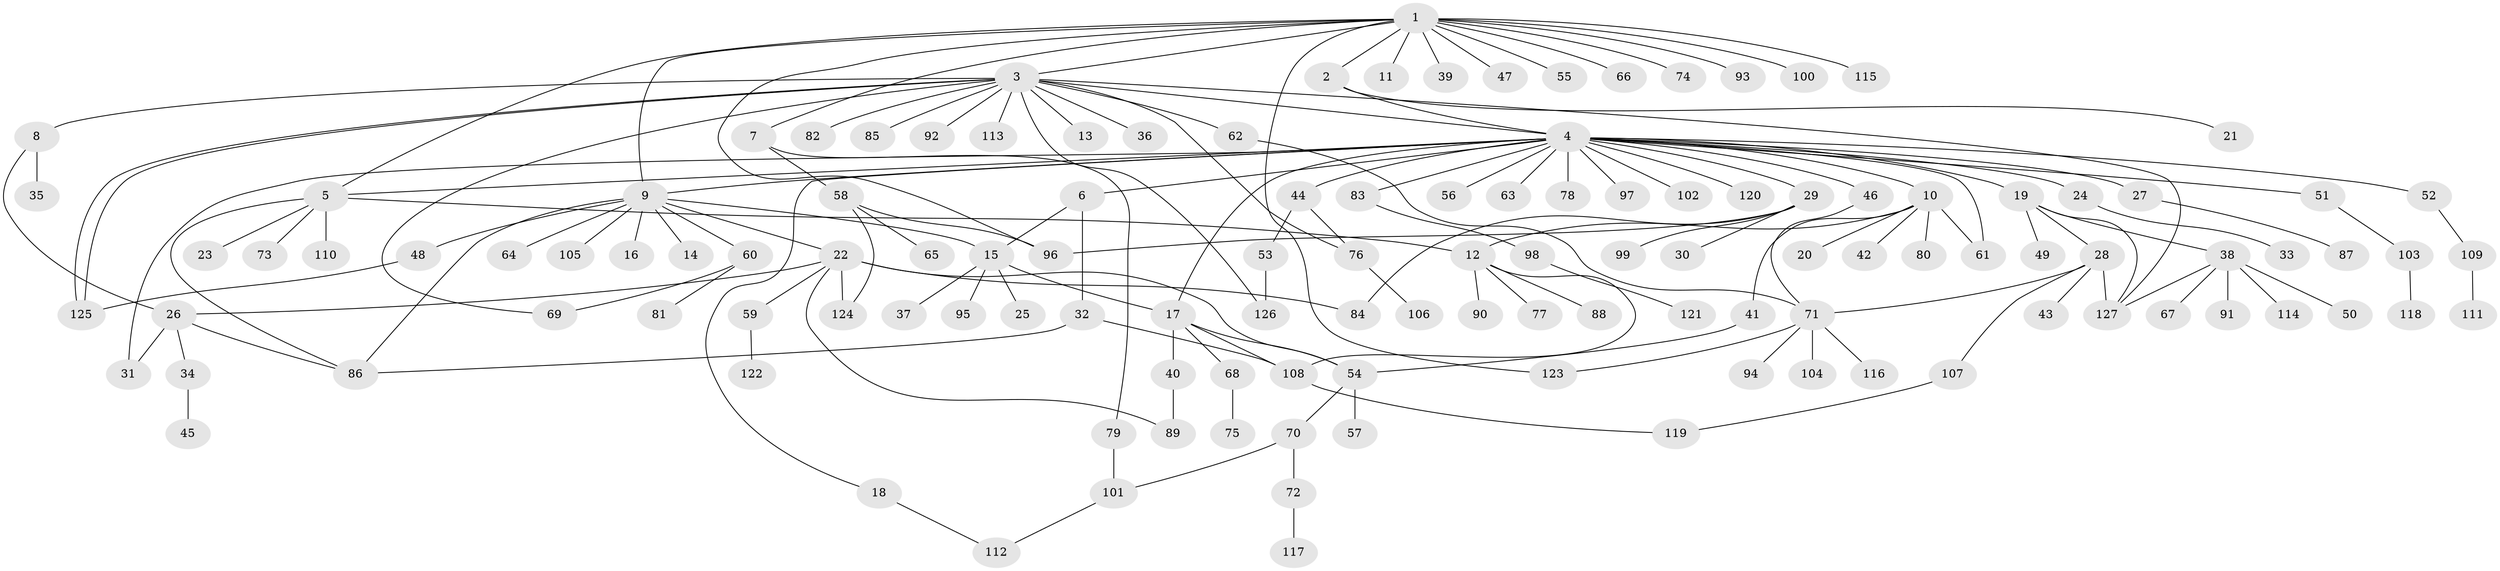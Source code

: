 // coarse degree distribution, {15: 0.010101010101010102, 2: 0.2222222222222222, 14: 0.010101010101010102, 29: 0.010101010101010102, 6: 0.04040404040404041, 4: 0.0707070707070707, 3: 0.04040404040404041, 10: 0.010101010101010102, 1: 0.5353535353535354, 5: 0.030303030303030304, 7: 0.020202020202020204}
// Generated by graph-tools (version 1.1) at 2025/41/03/06/25 10:41:46]
// undirected, 127 vertices, 161 edges
graph export_dot {
graph [start="1"]
  node [color=gray90,style=filled];
  1;
  2;
  3;
  4;
  5;
  6;
  7;
  8;
  9;
  10;
  11;
  12;
  13;
  14;
  15;
  16;
  17;
  18;
  19;
  20;
  21;
  22;
  23;
  24;
  25;
  26;
  27;
  28;
  29;
  30;
  31;
  32;
  33;
  34;
  35;
  36;
  37;
  38;
  39;
  40;
  41;
  42;
  43;
  44;
  45;
  46;
  47;
  48;
  49;
  50;
  51;
  52;
  53;
  54;
  55;
  56;
  57;
  58;
  59;
  60;
  61;
  62;
  63;
  64;
  65;
  66;
  67;
  68;
  69;
  70;
  71;
  72;
  73;
  74;
  75;
  76;
  77;
  78;
  79;
  80;
  81;
  82;
  83;
  84;
  85;
  86;
  87;
  88;
  89;
  90;
  91;
  92;
  93;
  94;
  95;
  96;
  97;
  98;
  99;
  100;
  101;
  102;
  103;
  104;
  105;
  106;
  107;
  108;
  109;
  110;
  111;
  112;
  113;
  114;
  115;
  116;
  117;
  118;
  119;
  120;
  121;
  122;
  123;
  124;
  125;
  126;
  127;
  1 -- 2;
  1 -- 3;
  1 -- 5;
  1 -- 7;
  1 -- 9;
  1 -- 11;
  1 -- 39;
  1 -- 47;
  1 -- 55;
  1 -- 66;
  1 -- 74;
  1 -- 93;
  1 -- 96;
  1 -- 100;
  1 -- 115;
  1 -- 123;
  2 -- 4;
  2 -- 21;
  3 -- 4;
  3 -- 8;
  3 -- 13;
  3 -- 36;
  3 -- 62;
  3 -- 69;
  3 -- 76;
  3 -- 82;
  3 -- 85;
  3 -- 92;
  3 -- 113;
  3 -- 125;
  3 -- 125;
  3 -- 126;
  3 -- 127;
  4 -- 5;
  4 -- 6;
  4 -- 9;
  4 -- 10;
  4 -- 17;
  4 -- 18;
  4 -- 19;
  4 -- 24;
  4 -- 27;
  4 -- 29;
  4 -- 31;
  4 -- 44;
  4 -- 46;
  4 -- 51;
  4 -- 52;
  4 -- 56;
  4 -- 61;
  4 -- 63;
  4 -- 78;
  4 -- 83;
  4 -- 97;
  4 -- 102;
  4 -- 120;
  5 -- 12;
  5 -- 23;
  5 -- 73;
  5 -- 86;
  5 -- 110;
  6 -- 15;
  6 -- 32;
  7 -- 58;
  7 -- 79;
  8 -- 26;
  8 -- 35;
  9 -- 14;
  9 -- 15;
  9 -- 16;
  9 -- 22;
  9 -- 48;
  9 -- 60;
  9 -- 64;
  9 -- 86;
  9 -- 105;
  10 -- 12;
  10 -- 20;
  10 -- 41;
  10 -- 42;
  10 -- 61;
  10 -- 80;
  12 -- 77;
  12 -- 88;
  12 -- 90;
  12 -- 108;
  15 -- 17;
  15 -- 25;
  15 -- 37;
  15 -- 95;
  17 -- 40;
  17 -- 54;
  17 -- 68;
  17 -- 108;
  18 -- 112;
  19 -- 28;
  19 -- 38;
  19 -- 49;
  19 -- 127;
  22 -- 26;
  22 -- 54;
  22 -- 59;
  22 -- 84;
  22 -- 89;
  22 -- 124;
  24 -- 33;
  26 -- 31;
  26 -- 34;
  26 -- 86;
  27 -- 87;
  28 -- 43;
  28 -- 71;
  28 -- 107;
  28 -- 127;
  29 -- 30;
  29 -- 84;
  29 -- 96;
  29 -- 99;
  32 -- 86;
  32 -- 108;
  34 -- 45;
  38 -- 50;
  38 -- 67;
  38 -- 91;
  38 -- 114;
  38 -- 127;
  40 -- 89;
  41 -- 54;
  44 -- 53;
  44 -- 76;
  46 -- 71;
  48 -- 125;
  51 -- 103;
  52 -- 109;
  53 -- 126;
  54 -- 57;
  54 -- 70;
  58 -- 65;
  58 -- 96;
  58 -- 124;
  59 -- 122;
  60 -- 69;
  60 -- 81;
  62 -- 71;
  68 -- 75;
  70 -- 72;
  70 -- 101;
  71 -- 94;
  71 -- 104;
  71 -- 116;
  71 -- 123;
  72 -- 117;
  76 -- 106;
  79 -- 101;
  83 -- 98;
  98 -- 121;
  101 -- 112;
  103 -- 118;
  107 -- 119;
  108 -- 119;
  109 -- 111;
}
